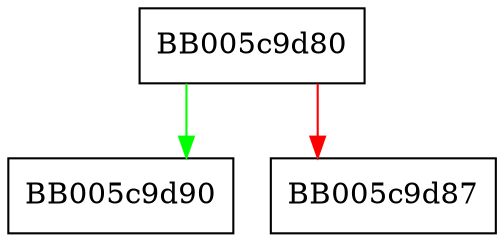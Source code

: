 digraph evp_keymgmt_util_cache_keyinfo {
  node [shape="box"];
  graph [splines=ortho];
  BB005c9d80 -> BB005c9d90 [color="green"];
  BB005c9d80 -> BB005c9d87 [color="red"];
}